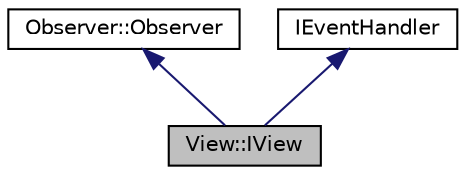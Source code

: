 digraph "View::IView"
    {
    // LATEX_PDF_SIZE
  bgcolor = "transparent";
edge [fontname = "Helvetica",fontsize = "10",labelfontname = "Helvetica",labelfontsize = "10"];
node [fontname = "Helvetica",fontsize = "10",shape = record];
Node1 [label = "View::IView",height = 0.2,width = 0.4,color = "black", fillcolor = "grey75", style = "filled", fontcolor = "black",tooltip = "Abstract class for View."];
Node2 -> Node1 [dir = "back",color = "midnightblue",fontsize = "10",style = "solid",fontname = "Helvetica"];
Node2 [label = "Observer::Observer",height = 0.2,width = 0.4,color = "black",URL = "$class_observer_1_1_observer.html",tooltip = "Class for Observer of Observer pattern."];
Node3 -> Node1 [dir = "back",color = "midnightblue",fontsize = "10",style = "solid",fontname = "Helvetica"];
Node3 [label = "IEventHandler",height = 0.2,width = 0.4,color = "black",URL = "$class_i_event_handler.html",tooltip = "Abstract IEventHandler class."];
}
